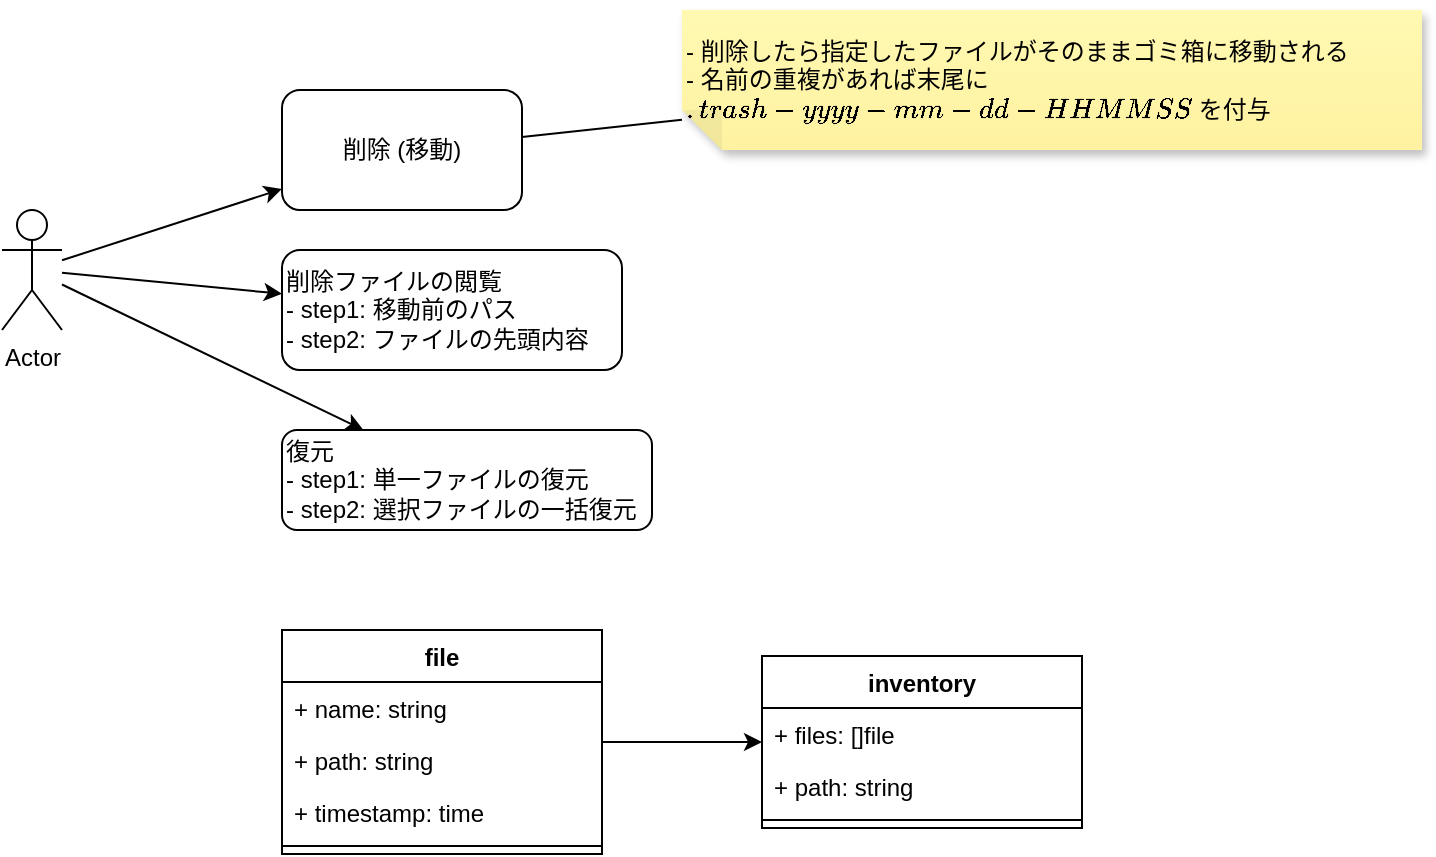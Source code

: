 <mxfile version="26.0.2">
  <diagram name="Page-1" id="nBlRyAa-DRhpaPJwEdCl">
    <mxGraphModel dx="430" dy="754" grid="1" gridSize="10" guides="1" tooltips="1" connect="1" arrows="1" fold="1" page="1" pageScale="1" pageWidth="827" pageHeight="1169" math="0" shadow="0">
      <root>
        <mxCell id="0" />
        <mxCell id="1" parent="0" />
        <mxCell id="syBVPaNUtjhPwHKiWa_c-1" value="Actor" style="shape=umlActor;verticalLabelPosition=bottom;verticalAlign=top;html=1;outlineConnect=0;" parent="1" vertex="1">
          <mxGeometry x="60" y="110" width="30" height="60" as="geometry" />
        </mxCell>
        <mxCell id="syBVPaNUtjhPwHKiWa_c-2" value="削除 (移動)" style="rounded=1;whiteSpace=wrap;html=1;" parent="1" vertex="1">
          <mxGeometry x="200" y="50" width="120" height="60" as="geometry" />
        </mxCell>
        <mxCell id="syBVPaNUtjhPwHKiWa_c-3" value="削除ファイルの閲覧&lt;div&gt;- step1: 移動前のパス&lt;/div&gt;&lt;div&gt;- step2: ファイルの先頭内容&lt;/div&gt;" style="rounded=1;whiteSpace=wrap;html=1;align=left;" parent="1" vertex="1">
          <mxGeometry x="200" y="130" width="170" height="60" as="geometry" />
        </mxCell>
        <mxCell id="syBVPaNUtjhPwHKiWa_c-4" value="復元&lt;div&gt;- step1: 単一ファイルの復元&lt;br&gt;&lt;div&gt;- step2: 選択ファイルの一括復元&lt;/div&gt;&lt;/div&gt;" style="rounded=1;whiteSpace=wrap;html=1;align=left;" parent="1" vertex="1">
          <mxGeometry x="200" y="220" width="185" height="50" as="geometry" />
        </mxCell>
        <mxCell id="syBVPaNUtjhPwHKiWa_c-5" value="" style="endArrow=classic;html=1;rounded=0;" parent="1" source="syBVPaNUtjhPwHKiWa_c-1" target="syBVPaNUtjhPwHKiWa_c-2" edge="1">
          <mxGeometry width="50" height="50" relative="1" as="geometry">
            <mxPoint x="310" y="320" as="sourcePoint" />
            <mxPoint x="360" y="270" as="targetPoint" />
          </mxGeometry>
        </mxCell>
        <mxCell id="syBVPaNUtjhPwHKiWa_c-6" value="" style="endArrow=classic;html=1;rounded=0;" parent="1" source="syBVPaNUtjhPwHKiWa_c-1" target="syBVPaNUtjhPwHKiWa_c-3" edge="1">
          <mxGeometry width="50" height="50" relative="1" as="geometry">
            <mxPoint x="100" y="145" as="sourcePoint" />
            <mxPoint x="200" y="111" as="targetPoint" />
          </mxGeometry>
        </mxCell>
        <mxCell id="syBVPaNUtjhPwHKiWa_c-7" value="" style="endArrow=classic;html=1;rounded=0;" parent="1" source="syBVPaNUtjhPwHKiWa_c-1" target="syBVPaNUtjhPwHKiWa_c-4" edge="1">
          <mxGeometry width="50" height="50" relative="1" as="geometry">
            <mxPoint x="100" y="152" as="sourcePoint" />
            <mxPoint x="200" y="169" as="targetPoint" />
          </mxGeometry>
        </mxCell>
        <mxCell id="syBVPaNUtjhPwHKiWa_c-8" value="file" style="swimlane;fontStyle=1;align=center;verticalAlign=top;childLayout=stackLayout;horizontal=1;startSize=26;horizontalStack=0;resizeParent=1;resizeParentMax=0;resizeLast=0;collapsible=1;marginBottom=0;whiteSpace=wrap;html=1;" parent="1" vertex="1">
          <mxGeometry x="200" y="320" width="160" height="112" as="geometry" />
        </mxCell>
        <mxCell id="syBVPaNUtjhPwHKiWa_c-12" value="+ name: string" style="text;strokeColor=none;fillColor=none;align=left;verticalAlign=top;spacingLeft=4;spacingRight=4;overflow=hidden;rotatable=0;points=[[0,0.5],[1,0.5]];portConstraint=eastwest;whiteSpace=wrap;html=1;" parent="syBVPaNUtjhPwHKiWa_c-8" vertex="1">
          <mxGeometry y="26" width="160" height="26" as="geometry" />
        </mxCell>
        <mxCell id="syBVPaNUtjhPwHKiWa_c-9" value="+ path: string" style="text;strokeColor=none;fillColor=none;align=left;verticalAlign=top;spacingLeft=4;spacingRight=4;overflow=hidden;rotatable=0;points=[[0,0.5],[1,0.5]];portConstraint=eastwest;whiteSpace=wrap;html=1;" parent="syBVPaNUtjhPwHKiWa_c-8" vertex="1">
          <mxGeometry y="52" width="160" height="26" as="geometry" />
        </mxCell>
        <mxCell id="4lkQdX4u95DNoRIQkM8W-4" value="+ timestamp: time" style="text;strokeColor=none;fillColor=none;align=left;verticalAlign=top;spacingLeft=4;spacingRight=4;overflow=hidden;rotatable=0;points=[[0,0.5],[1,0.5]];portConstraint=eastwest;whiteSpace=wrap;html=1;" vertex="1" parent="syBVPaNUtjhPwHKiWa_c-8">
          <mxGeometry y="78" width="160" height="26" as="geometry" />
        </mxCell>
        <mxCell id="syBVPaNUtjhPwHKiWa_c-10" value="" style="line;strokeWidth=1;fillColor=none;align=left;verticalAlign=middle;spacingTop=-1;spacingLeft=3;spacingRight=3;rotatable=0;labelPosition=right;points=[];portConstraint=eastwest;strokeColor=inherit;" parent="syBVPaNUtjhPwHKiWa_c-8" vertex="1">
          <mxGeometry y="104" width="160" height="8" as="geometry" />
        </mxCell>
        <mxCell id="syBVPaNUtjhPwHKiWa_c-14" value="inventory" style="swimlane;fontStyle=1;align=center;verticalAlign=top;childLayout=stackLayout;horizontal=1;startSize=26;horizontalStack=0;resizeParent=1;resizeParentMax=0;resizeLast=0;collapsible=1;marginBottom=0;whiteSpace=wrap;html=1;" parent="1" vertex="1">
          <mxGeometry x="440" y="333" width="160" height="86" as="geometry" />
        </mxCell>
        <mxCell id="syBVPaNUtjhPwHKiWa_c-15" value="+ files: []file" style="text;strokeColor=none;fillColor=none;align=left;verticalAlign=top;spacingLeft=4;spacingRight=4;overflow=hidden;rotatable=0;points=[[0,0.5],[1,0.5]];portConstraint=eastwest;whiteSpace=wrap;html=1;" parent="syBVPaNUtjhPwHKiWa_c-14" vertex="1">
          <mxGeometry y="26" width="160" height="26" as="geometry" />
        </mxCell>
        <mxCell id="4lkQdX4u95DNoRIQkM8W-5" value="+ path: string" style="text;strokeColor=none;fillColor=none;align=left;verticalAlign=top;spacingLeft=4;spacingRight=4;overflow=hidden;rotatable=0;points=[[0,0.5],[1,0.5]];portConstraint=eastwest;whiteSpace=wrap;html=1;" vertex="1" parent="syBVPaNUtjhPwHKiWa_c-14">
          <mxGeometry y="52" width="160" height="26" as="geometry" />
        </mxCell>
        <mxCell id="syBVPaNUtjhPwHKiWa_c-17" value="" style="line;strokeWidth=1;fillColor=none;align=left;verticalAlign=middle;spacingTop=-1;spacingLeft=3;spacingRight=3;rotatable=0;labelPosition=right;points=[];portConstraint=eastwest;strokeColor=inherit;" parent="syBVPaNUtjhPwHKiWa_c-14" vertex="1">
          <mxGeometry y="78" width="160" height="8" as="geometry" />
        </mxCell>
        <mxCell id="syBVPaNUtjhPwHKiWa_c-19" value="" style="endArrow=classic;html=1;rounded=0;" parent="1" source="syBVPaNUtjhPwHKiWa_c-8" target="syBVPaNUtjhPwHKiWa_c-14" edge="1">
          <mxGeometry width="50" height="50" relative="1" as="geometry">
            <mxPoint x="370" y="256" as="sourcePoint" />
            <mxPoint x="495" y="318" as="targetPoint" />
          </mxGeometry>
        </mxCell>
        <mxCell id="4lkQdX4u95DNoRIQkM8W-1" value="- 削除したら指定したファイルがそのままゴミ箱に移動される&lt;div&gt;- 名前の重複があれば末尾に `.trash-yyyy-mm-dd-HHMMSS` を付与&lt;/div&gt;" style="shape=note;whiteSpace=wrap;html=1;backgroundOutline=1;fontColor=#000000;darkOpacity=0.05;fillColor=#FFF9B2;strokeColor=none;fillStyle=solid;direction=west;gradientDirection=north;gradientColor=#FFF2A1;shadow=1;size=20;pointerEvents=1;align=left;" vertex="1" parent="1">
          <mxGeometry x="400" y="10" width="370" height="70" as="geometry" />
        </mxCell>
        <mxCell id="4lkQdX4u95DNoRIQkM8W-3" value="" style="endArrow=none;html=1;rounded=0;" edge="1" parent="1" source="syBVPaNUtjhPwHKiWa_c-2" target="4lkQdX4u95DNoRIQkM8W-1">
          <mxGeometry width="50" height="50" relative="1" as="geometry">
            <mxPoint x="410" y="400" as="sourcePoint" />
            <mxPoint x="460" y="350" as="targetPoint" />
          </mxGeometry>
        </mxCell>
      </root>
    </mxGraphModel>
  </diagram>
</mxfile>
